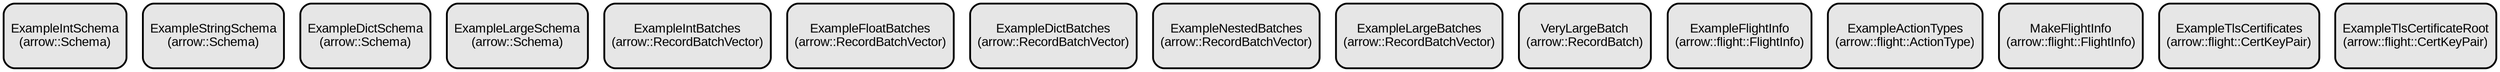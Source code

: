 digraph INFRA {
  node [ color = "black", fillcolor = "#E6E6E6", height =1, style = "filled,bold,rounded", fontname = "Arial" ];
  "ExampleIntSchema" [ label = "ExampleIntSchema
(arrow::Schema)", shape =rectangle ];
  "ExampleStringSchema" [ label = "ExampleStringSchema
(arrow::Schema)", shape =rectangle ];
  "ExampleDictSchema" [ label = "ExampleDictSchema
(arrow::Schema)", shape =rectangle ];
  "ExampleLargeSchema" [ label = "ExampleLargeSchema
(arrow::Schema)", shape =rectangle ];
  "ExampleIntBatches" [ label = "ExampleIntBatches
(arrow::RecordBatchVector)", shape =rectangle ];
  "ExampleFloatBatches" [ label = "ExampleFloatBatches
(arrow::RecordBatchVector)", shape =rectangle ];
  "ExampleDictBatches" [ label = "ExampleDictBatches
(arrow::RecordBatchVector)", shape =rectangle ];
  "ExampleNestedBatches" [ label = "ExampleNestedBatches
(arrow::RecordBatchVector)", shape =rectangle ];
  "ExampleLargeBatches" [ label = "ExampleLargeBatches
(arrow::RecordBatchVector)", shape =rectangle ];
  "VeryLargeBatch" [ label = "VeryLargeBatch
(arrow::RecordBatch)", shape =rectangle ];
  "ExampleFlightInfo" [ label = "ExampleFlightInfo
(arrow::flight::FlightInfo)", shape =rectangle ];
  "ExampleActionTypes" [ label = "ExampleActionTypes
(arrow::flight::ActionType)", shape =rectangle ];
  "MakeFlightInfo" [ label = "MakeFlightInfo
(arrow::flight::FlightInfo)", shape =rectangle ];
  "ExampleTlsCertificates" [ label = "ExampleTlsCertificates
(arrow::flight::CertKeyPair)", shape =rectangle ];
  "ExampleTlsCertificateRoot" [ label = "ExampleTlsCertificateRoot
(arrow::flight::CertKeyPair)", shape =rectangle ];
}
